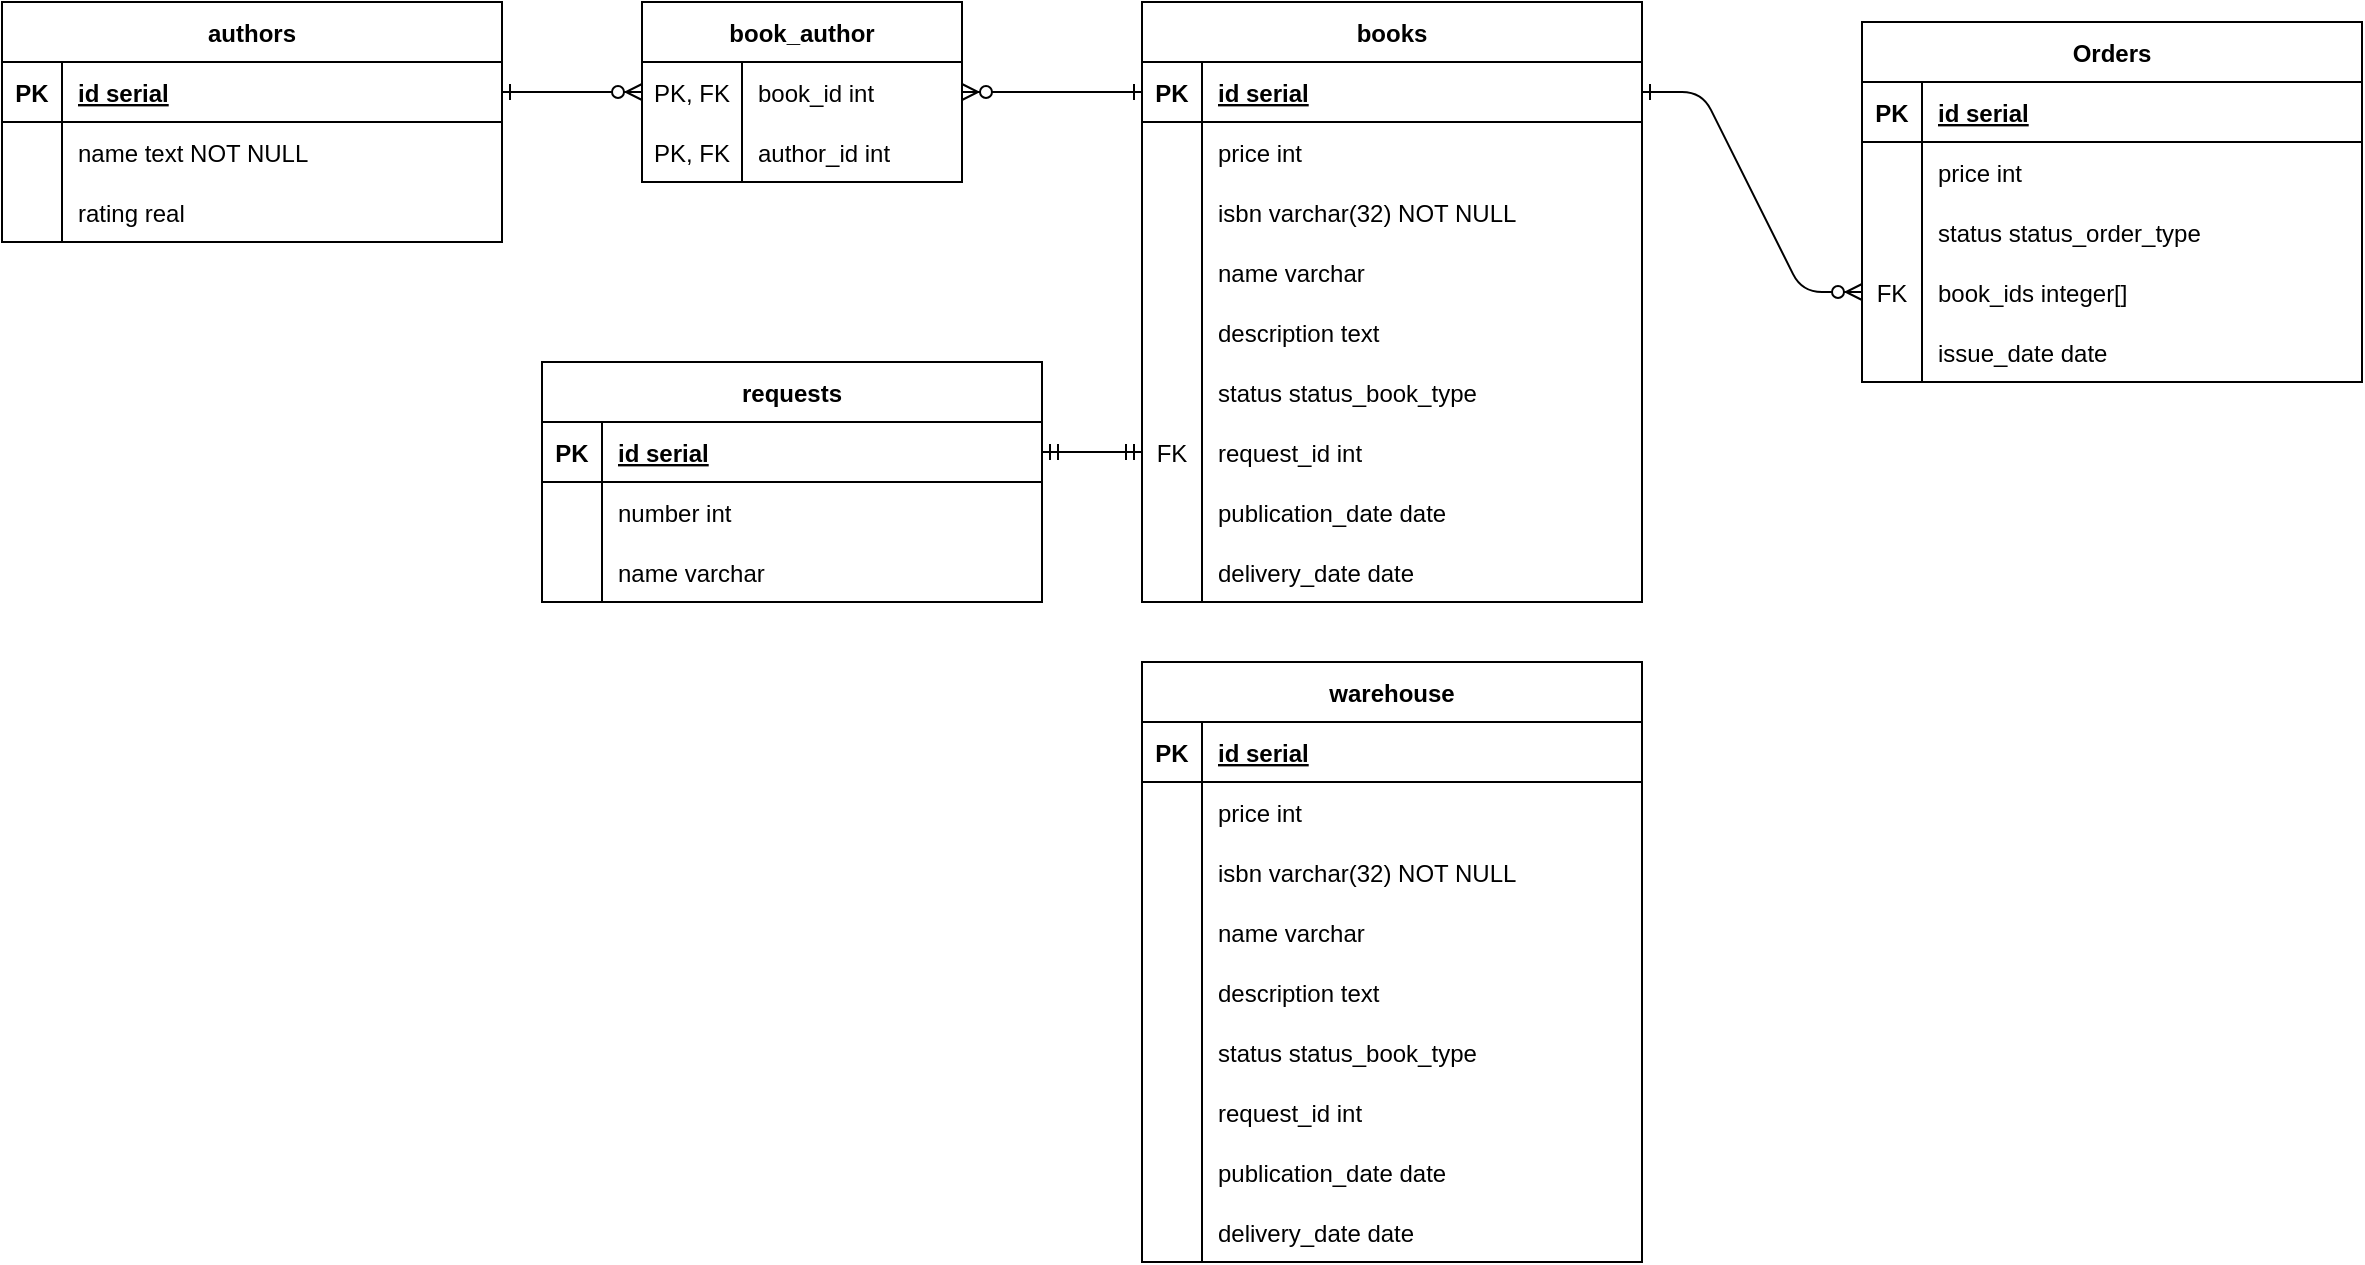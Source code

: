 <mxfile version="20.0.3" type="device"><diagram id="R2lEEEUBdFMjLlhIrx00" name="Page-1"><mxGraphModel dx="1422" dy="752" grid="1" gridSize="10" guides="1" tooltips="1" connect="1" arrows="1" fold="1" page="1" pageScale="1" pageWidth="850" pageHeight="1100" math="0" shadow="0" extFonts="Permanent Marker^https://fonts.googleapis.com/css?family=Permanent+Marker"><root><mxCell id="0"/><mxCell id="1" parent="0"/><mxCell id="C-vyLk0tnHw3VtMMgP7b-2" value="Orders" style="shape=table;startSize=30;container=1;collapsible=1;childLayout=tableLayout;fixedRows=1;rowLines=0;fontStyle=1;align=center;resizeLast=1;" parent="1" vertex="1"><mxGeometry x="940" y="20" width="250" height="180" as="geometry"/></mxCell><mxCell id="C-vyLk0tnHw3VtMMgP7b-3" value="" style="shape=partialRectangle;collapsible=0;dropTarget=0;pointerEvents=0;fillColor=none;points=[[0,0.5],[1,0.5]];portConstraint=eastwest;top=0;left=0;right=0;bottom=1;" parent="C-vyLk0tnHw3VtMMgP7b-2" vertex="1"><mxGeometry y="30" width="250" height="30" as="geometry"/></mxCell><mxCell id="C-vyLk0tnHw3VtMMgP7b-4" value="PK" style="shape=partialRectangle;overflow=hidden;connectable=0;fillColor=none;top=0;left=0;bottom=0;right=0;fontStyle=1;" parent="C-vyLk0tnHw3VtMMgP7b-3" vertex="1"><mxGeometry width="30" height="30" as="geometry"><mxRectangle width="30" height="30" as="alternateBounds"/></mxGeometry></mxCell><mxCell id="C-vyLk0tnHw3VtMMgP7b-5" value="id serial" style="shape=partialRectangle;overflow=hidden;connectable=0;fillColor=none;top=0;left=0;bottom=0;right=0;align=left;spacingLeft=6;fontStyle=5;" parent="C-vyLk0tnHw3VtMMgP7b-3" vertex="1"><mxGeometry x="30" width="220" height="30" as="geometry"><mxRectangle width="220" height="30" as="alternateBounds"/></mxGeometry></mxCell><mxCell id="C-vyLk0tnHw3VtMMgP7b-6" value="" style="shape=partialRectangle;collapsible=0;dropTarget=0;pointerEvents=0;fillColor=none;points=[[0,0.5],[1,0.5]];portConstraint=eastwest;top=0;left=0;right=0;bottom=0;" parent="C-vyLk0tnHw3VtMMgP7b-2" vertex="1"><mxGeometry y="60" width="250" height="30" as="geometry"/></mxCell><mxCell id="C-vyLk0tnHw3VtMMgP7b-7" value="" style="shape=partialRectangle;overflow=hidden;connectable=0;fillColor=none;top=0;left=0;bottom=0;right=0;" parent="C-vyLk0tnHw3VtMMgP7b-6" vertex="1"><mxGeometry width="30" height="30" as="geometry"><mxRectangle width="30" height="30" as="alternateBounds"/></mxGeometry></mxCell><mxCell id="C-vyLk0tnHw3VtMMgP7b-8" value="price int" style="shape=partialRectangle;overflow=hidden;connectable=0;fillColor=none;top=0;left=0;bottom=0;right=0;align=left;spacingLeft=6;" parent="C-vyLk0tnHw3VtMMgP7b-6" vertex="1"><mxGeometry x="30" width="220" height="30" as="geometry"><mxRectangle width="220" height="30" as="alternateBounds"/></mxGeometry></mxCell><mxCell id="C-vyLk0tnHw3VtMMgP7b-9" value="" style="shape=partialRectangle;collapsible=0;dropTarget=0;pointerEvents=0;fillColor=none;points=[[0,0.5],[1,0.5]];portConstraint=eastwest;top=0;left=0;right=0;bottom=0;" parent="C-vyLk0tnHw3VtMMgP7b-2" vertex="1"><mxGeometry y="90" width="250" height="30" as="geometry"/></mxCell><mxCell id="C-vyLk0tnHw3VtMMgP7b-10" value="" style="shape=partialRectangle;overflow=hidden;connectable=0;fillColor=none;top=0;left=0;bottom=0;right=0;" parent="C-vyLk0tnHw3VtMMgP7b-9" vertex="1"><mxGeometry width="30" height="30" as="geometry"><mxRectangle width="30" height="30" as="alternateBounds"/></mxGeometry></mxCell><mxCell id="C-vyLk0tnHw3VtMMgP7b-11" value="status status_order_type" style="shape=partialRectangle;overflow=hidden;connectable=0;fillColor=none;top=0;left=0;bottom=0;right=0;align=left;spacingLeft=6;" parent="C-vyLk0tnHw3VtMMgP7b-9" vertex="1"><mxGeometry x="30" width="220" height="30" as="geometry"><mxRectangle width="220" height="30" as="alternateBounds"/></mxGeometry></mxCell><mxCell id="lnLpBBjpdwZeT8iu1jYP-107" value="" style="shape=partialRectangle;collapsible=0;dropTarget=0;pointerEvents=0;fillColor=none;points=[[0,0.5],[1,0.5]];portConstraint=eastwest;top=0;left=0;right=0;bottom=0;" parent="C-vyLk0tnHw3VtMMgP7b-2" vertex="1"><mxGeometry y="120" width="250" height="30" as="geometry"/></mxCell><mxCell id="lnLpBBjpdwZeT8iu1jYP-108" value="FK" style="shape=partialRectangle;overflow=hidden;connectable=0;fillColor=none;top=0;left=0;bottom=0;right=0;" parent="lnLpBBjpdwZeT8iu1jYP-107" vertex="1"><mxGeometry width="30" height="30" as="geometry"><mxRectangle width="30" height="30" as="alternateBounds"/></mxGeometry></mxCell><mxCell id="lnLpBBjpdwZeT8iu1jYP-109" value="book_ids integer[]" style="shape=partialRectangle;overflow=hidden;connectable=0;fillColor=none;top=0;left=0;bottom=0;right=0;align=left;spacingLeft=6;" parent="lnLpBBjpdwZeT8iu1jYP-107" vertex="1"><mxGeometry x="30" width="220" height="30" as="geometry"><mxRectangle width="220" height="30" as="alternateBounds"/></mxGeometry></mxCell><mxCell id="lnLpBBjpdwZeT8iu1jYP-110" value="" style="shape=partialRectangle;collapsible=0;dropTarget=0;pointerEvents=0;fillColor=none;points=[[0,0.5],[1,0.5]];portConstraint=eastwest;top=0;left=0;right=0;bottom=0;" parent="C-vyLk0tnHw3VtMMgP7b-2" vertex="1"><mxGeometry y="150" width="250" height="30" as="geometry"/></mxCell><mxCell id="lnLpBBjpdwZeT8iu1jYP-111" value="" style="shape=partialRectangle;overflow=hidden;connectable=0;fillColor=none;top=0;left=0;bottom=0;right=0;" parent="lnLpBBjpdwZeT8iu1jYP-110" vertex="1"><mxGeometry width="30" height="30" as="geometry"><mxRectangle width="30" height="30" as="alternateBounds"/></mxGeometry></mxCell><mxCell id="lnLpBBjpdwZeT8iu1jYP-112" value="issue_date date" style="shape=partialRectangle;overflow=hidden;connectable=0;fillColor=none;top=0;left=0;bottom=0;right=0;align=left;spacingLeft=6;" parent="lnLpBBjpdwZeT8iu1jYP-110" vertex="1"><mxGeometry x="30" width="220" height="30" as="geometry"><mxRectangle width="220" height="30" as="alternateBounds"/></mxGeometry></mxCell><mxCell id="lnLpBBjpdwZeT8iu1jYP-1" value="authors" style="shape=table;startSize=30;container=1;collapsible=1;childLayout=tableLayout;fixedRows=1;rowLines=0;fontStyle=1;align=center;resizeLast=1;" parent="1" vertex="1"><mxGeometry x="10" y="10" width="250" height="120" as="geometry"/></mxCell><mxCell id="lnLpBBjpdwZeT8iu1jYP-2" value="" style="shape=partialRectangle;collapsible=0;dropTarget=0;pointerEvents=0;fillColor=none;points=[[0,0.5],[1,0.5]];portConstraint=eastwest;top=0;left=0;right=0;bottom=1;" parent="lnLpBBjpdwZeT8iu1jYP-1" vertex="1"><mxGeometry y="30" width="250" height="30" as="geometry"/></mxCell><mxCell id="lnLpBBjpdwZeT8iu1jYP-3" value="PK" style="shape=partialRectangle;overflow=hidden;connectable=0;fillColor=none;top=0;left=0;bottom=0;right=0;fontStyle=1;" parent="lnLpBBjpdwZeT8iu1jYP-2" vertex="1"><mxGeometry width="30" height="30" as="geometry"><mxRectangle width="30" height="30" as="alternateBounds"/></mxGeometry></mxCell><mxCell id="lnLpBBjpdwZeT8iu1jYP-4" value="id serial " style="shape=partialRectangle;overflow=hidden;connectable=0;fillColor=none;top=0;left=0;bottom=0;right=0;align=left;spacingLeft=6;fontStyle=5;" parent="lnLpBBjpdwZeT8iu1jYP-2" vertex="1"><mxGeometry x="30" width="220" height="30" as="geometry"><mxRectangle width="220" height="30" as="alternateBounds"/></mxGeometry></mxCell><mxCell id="lnLpBBjpdwZeT8iu1jYP-5" value="" style="shape=partialRectangle;collapsible=0;dropTarget=0;pointerEvents=0;fillColor=none;points=[[0,0.5],[1,0.5]];portConstraint=eastwest;top=0;left=0;right=0;bottom=0;" parent="lnLpBBjpdwZeT8iu1jYP-1" vertex="1"><mxGeometry y="60" width="250" height="30" as="geometry"/></mxCell><mxCell id="lnLpBBjpdwZeT8iu1jYP-6" value="" style="shape=partialRectangle;overflow=hidden;connectable=0;fillColor=none;top=0;left=0;bottom=0;right=0;" parent="lnLpBBjpdwZeT8iu1jYP-5" vertex="1"><mxGeometry width="30" height="30" as="geometry"><mxRectangle width="30" height="30" as="alternateBounds"/></mxGeometry></mxCell><mxCell id="lnLpBBjpdwZeT8iu1jYP-7" value="name text NOT NULL" style="shape=partialRectangle;overflow=hidden;connectable=0;fillColor=none;top=0;left=0;bottom=0;right=0;align=left;spacingLeft=6;" parent="lnLpBBjpdwZeT8iu1jYP-5" vertex="1"><mxGeometry x="30" width="220" height="30" as="geometry"><mxRectangle width="220" height="30" as="alternateBounds"/></mxGeometry></mxCell><mxCell id="lnLpBBjpdwZeT8iu1jYP-8" value="" style="shape=partialRectangle;collapsible=0;dropTarget=0;pointerEvents=0;fillColor=none;points=[[0,0.5],[1,0.5]];portConstraint=eastwest;top=0;left=0;right=0;bottom=0;" parent="lnLpBBjpdwZeT8iu1jYP-1" vertex="1"><mxGeometry y="90" width="250" height="30" as="geometry"/></mxCell><mxCell id="lnLpBBjpdwZeT8iu1jYP-9" value="" style="shape=partialRectangle;overflow=hidden;connectable=0;fillColor=none;top=0;left=0;bottom=0;right=0;" parent="lnLpBBjpdwZeT8iu1jYP-8" vertex="1"><mxGeometry width="30" height="30" as="geometry"><mxRectangle width="30" height="30" as="alternateBounds"/></mxGeometry></mxCell><mxCell id="lnLpBBjpdwZeT8iu1jYP-10" value="rating real" style="shape=partialRectangle;overflow=hidden;connectable=0;fillColor=none;top=0;left=0;bottom=0;right=0;align=left;spacingLeft=6;" parent="lnLpBBjpdwZeT8iu1jYP-8" vertex="1"><mxGeometry x="30" width="220" height="30" as="geometry"><mxRectangle width="220" height="30" as="alternateBounds"/></mxGeometry></mxCell><mxCell id="lnLpBBjpdwZeT8iu1jYP-11" value="book_author" style="shape=table;startSize=30;container=1;collapsible=1;childLayout=tableLayout;fixedRows=1;rowLines=0;fontStyle=1;align=center;resizeLast=1;" parent="1" vertex="1"><mxGeometry x="330" y="10" width="160" height="90" as="geometry"/></mxCell><mxCell id="lnLpBBjpdwZeT8iu1jYP-15" value="" style="shape=partialRectangle;collapsible=0;dropTarget=0;pointerEvents=0;fillColor=none;points=[[0,0.5],[1,0.5]];portConstraint=eastwest;top=0;left=0;right=0;bottom=0;" parent="lnLpBBjpdwZeT8iu1jYP-11" vertex="1"><mxGeometry y="30" width="160" height="30" as="geometry"/></mxCell><mxCell id="lnLpBBjpdwZeT8iu1jYP-16" value="PK, FK" style="shape=partialRectangle;overflow=hidden;connectable=0;fillColor=none;top=0;left=0;bottom=0;right=0;" parent="lnLpBBjpdwZeT8iu1jYP-15" vertex="1"><mxGeometry width="50" height="30" as="geometry"><mxRectangle width="50" height="30" as="alternateBounds"/></mxGeometry></mxCell><mxCell id="lnLpBBjpdwZeT8iu1jYP-17" value="book_id int" style="shape=partialRectangle;overflow=hidden;connectable=0;fillColor=none;top=0;left=0;bottom=0;right=0;align=left;spacingLeft=6;" parent="lnLpBBjpdwZeT8iu1jYP-15" vertex="1"><mxGeometry x="50" width="110" height="30" as="geometry"><mxRectangle width="110" height="30" as="alternateBounds"/></mxGeometry></mxCell><mxCell id="lnLpBBjpdwZeT8iu1jYP-30" value="" style="shape=partialRectangle;collapsible=0;dropTarget=0;pointerEvents=0;fillColor=none;points=[[0,0.5],[1,0.5]];portConstraint=eastwest;top=0;left=0;right=0;bottom=0;" parent="lnLpBBjpdwZeT8iu1jYP-11" vertex="1"><mxGeometry y="60" width="160" height="30" as="geometry"/></mxCell><mxCell id="lnLpBBjpdwZeT8iu1jYP-31" value="PK, FK" style="shape=partialRectangle;overflow=hidden;connectable=0;fillColor=none;top=0;left=0;bottom=0;right=0;" parent="lnLpBBjpdwZeT8iu1jYP-30" vertex="1"><mxGeometry width="50" height="30" as="geometry"><mxRectangle width="50" height="30" as="alternateBounds"/></mxGeometry></mxCell><mxCell id="lnLpBBjpdwZeT8iu1jYP-32" value="author_id int" style="shape=partialRectangle;overflow=hidden;connectable=0;fillColor=none;top=0;left=0;bottom=0;right=0;align=left;spacingLeft=6;" parent="lnLpBBjpdwZeT8iu1jYP-30" vertex="1"><mxGeometry x="50" width="110" height="30" as="geometry"><mxRectangle width="110" height="30" as="alternateBounds"/></mxGeometry></mxCell><mxCell id="lnLpBBjpdwZeT8iu1jYP-34" value="books" style="shape=table;startSize=30;container=1;collapsible=1;childLayout=tableLayout;fixedRows=1;rowLines=0;fontStyle=1;align=center;resizeLast=1;" parent="1" vertex="1"><mxGeometry x="580" y="10" width="250" height="300" as="geometry"/></mxCell><mxCell id="lnLpBBjpdwZeT8iu1jYP-35" value="" style="shape=partialRectangle;collapsible=0;dropTarget=0;pointerEvents=0;fillColor=none;points=[[0,0.5],[1,0.5]];portConstraint=eastwest;top=0;left=0;right=0;bottom=1;" parent="lnLpBBjpdwZeT8iu1jYP-34" vertex="1"><mxGeometry y="30" width="250" height="30" as="geometry"/></mxCell><mxCell id="lnLpBBjpdwZeT8iu1jYP-36" value="PK" style="shape=partialRectangle;overflow=hidden;connectable=0;fillColor=none;top=0;left=0;bottom=0;right=0;fontStyle=1;" parent="lnLpBBjpdwZeT8iu1jYP-35" vertex="1"><mxGeometry width="30" height="30" as="geometry"><mxRectangle width="30" height="30" as="alternateBounds"/></mxGeometry></mxCell><mxCell id="lnLpBBjpdwZeT8iu1jYP-37" value="id serial" style="shape=partialRectangle;overflow=hidden;connectable=0;fillColor=none;top=0;left=0;bottom=0;right=0;align=left;spacingLeft=6;fontStyle=5;" parent="lnLpBBjpdwZeT8iu1jYP-35" vertex="1"><mxGeometry x="30" width="220" height="30" as="geometry"><mxRectangle width="220" height="30" as="alternateBounds"/></mxGeometry></mxCell><mxCell id="lnLpBBjpdwZeT8iu1jYP-38" value="" style="shape=partialRectangle;collapsible=0;dropTarget=0;pointerEvents=0;fillColor=none;points=[[0,0.5],[1,0.5]];portConstraint=eastwest;top=0;left=0;right=0;bottom=0;" parent="lnLpBBjpdwZeT8iu1jYP-34" vertex="1"><mxGeometry y="60" width="250" height="30" as="geometry"/></mxCell><mxCell id="lnLpBBjpdwZeT8iu1jYP-39" value="" style="shape=partialRectangle;overflow=hidden;connectable=0;fillColor=none;top=0;left=0;bottom=0;right=0;" parent="lnLpBBjpdwZeT8iu1jYP-38" vertex="1"><mxGeometry width="30" height="30" as="geometry"><mxRectangle width="30" height="30" as="alternateBounds"/></mxGeometry></mxCell><mxCell id="lnLpBBjpdwZeT8iu1jYP-40" value="price int" style="shape=partialRectangle;overflow=hidden;connectable=0;fillColor=none;top=0;left=0;bottom=0;right=0;align=left;spacingLeft=6;" parent="lnLpBBjpdwZeT8iu1jYP-38" vertex="1"><mxGeometry x="30" width="220" height="30" as="geometry"><mxRectangle width="220" height="30" as="alternateBounds"/></mxGeometry></mxCell><mxCell id="srTjSn3602pjtGP1d5HJ-4" value="" style="shape=partialRectangle;collapsible=0;dropTarget=0;pointerEvents=0;fillColor=none;points=[[0,0.5],[1,0.5]];portConstraint=eastwest;top=0;left=0;right=0;bottom=0;" vertex="1" parent="lnLpBBjpdwZeT8iu1jYP-34"><mxGeometry y="90" width="250" height="30" as="geometry"/></mxCell><mxCell id="srTjSn3602pjtGP1d5HJ-5" value="" style="shape=partialRectangle;overflow=hidden;connectable=0;fillColor=none;top=0;left=0;bottom=0;right=0;" vertex="1" parent="srTjSn3602pjtGP1d5HJ-4"><mxGeometry width="30" height="30" as="geometry"><mxRectangle width="30" height="30" as="alternateBounds"/></mxGeometry></mxCell><mxCell id="srTjSn3602pjtGP1d5HJ-6" value="isbn varchar(32) NOT NULL" style="shape=partialRectangle;overflow=hidden;connectable=0;fillColor=none;top=0;left=0;bottom=0;right=0;align=left;spacingLeft=6;" vertex="1" parent="srTjSn3602pjtGP1d5HJ-4"><mxGeometry x="30" width="220" height="30" as="geometry"><mxRectangle width="220" height="30" as="alternateBounds"/></mxGeometry></mxCell><mxCell id="lnLpBBjpdwZeT8iu1jYP-41" value="" style="shape=partialRectangle;collapsible=0;dropTarget=0;pointerEvents=0;fillColor=none;points=[[0,0.5],[1,0.5]];portConstraint=eastwest;top=0;left=0;right=0;bottom=0;" parent="lnLpBBjpdwZeT8iu1jYP-34" vertex="1"><mxGeometry y="120" width="250" height="30" as="geometry"/></mxCell><mxCell id="lnLpBBjpdwZeT8iu1jYP-42" value="" style="shape=partialRectangle;overflow=hidden;connectable=0;fillColor=none;top=0;left=0;bottom=0;right=0;" parent="lnLpBBjpdwZeT8iu1jYP-41" vertex="1"><mxGeometry width="30" height="30" as="geometry"><mxRectangle width="30" height="30" as="alternateBounds"/></mxGeometry></mxCell><mxCell id="lnLpBBjpdwZeT8iu1jYP-43" value="name varchar" style="shape=partialRectangle;overflow=hidden;connectable=0;fillColor=none;top=0;left=0;bottom=0;right=0;align=left;spacingLeft=6;" parent="lnLpBBjpdwZeT8iu1jYP-41" vertex="1"><mxGeometry x="30" width="220" height="30" as="geometry"><mxRectangle width="220" height="30" as="alternateBounds"/></mxGeometry></mxCell><mxCell id="lnLpBBjpdwZeT8iu1jYP-44" value="" style="shape=partialRectangle;collapsible=0;dropTarget=0;pointerEvents=0;fillColor=none;points=[[0,0.5],[1,0.5]];portConstraint=eastwest;top=0;left=0;right=0;bottom=0;" parent="lnLpBBjpdwZeT8iu1jYP-34" vertex="1"><mxGeometry y="150" width="250" height="30" as="geometry"/></mxCell><mxCell id="lnLpBBjpdwZeT8iu1jYP-45" value="" style="shape=partialRectangle;overflow=hidden;connectable=0;fillColor=none;top=0;left=0;bottom=0;right=0;" parent="lnLpBBjpdwZeT8iu1jYP-44" vertex="1"><mxGeometry width="30" height="30" as="geometry"><mxRectangle width="30" height="30" as="alternateBounds"/></mxGeometry></mxCell><mxCell id="lnLpBBjpdwZeT8iu1jYP-46" value="description text" style="shape=partialRectangle;overflow=hidden;connectable=0;fillColor=none;top=0;left=0;bottom=0;right=0;align=left;spacingLeft=6;" parent="lnLpBBjpdwZeT8iu1jYP-44" vertex="1"><mxGeometry x="30" width="220" height="30" as="geometry"><mxRectangle width="220" height="30" as="alternateBounds"/></mxGeometry></mxCell><mxCell id="lnLpBBjpdwZeT8iu1jYP-47" value="" style="shape=partialRectangle;collapsible=0;dropTarget=0;pointerEvents=0;fillColor=none;points=[[0,0.5],[1,0.5]];portConstraint=eastwest;top=0;left=0;right=0;bottom=0;" parent="lnLpBBjpdwZeT8iu1jYP-34" vertex="1"><mxGeometry y="180" width="250" height="30" as="geometry"/></mxCell><mxCell id="lnLpBBjpdwZeT8iu1jYP-48" value="" style="shape=partialRectangle;overflow=hidden;connectable=0;fillColor=none;top=0;left=0;bottom=0;right=0;" parent="lnLpBBjpdwZeT8iu1jYP-47" vertex="1"><mxGeometry width="30" height="30" as="geometry"><mxRectangle width="30" height="30" as="alternateBounds"/></mxGeometry></mxCell><mxCell id="lnLpBBjpdwZeT8iu1jYP-49" value="status status_book_type" style="shape=partialRectangle;overflow=hidden;connectable=0;fillColor=none;top=0;left=0;bottom=0;right=0;align=left;spacingLeft=6;" parent="lnLpBBjpdwZeT8iu1jYP-47" vertex="1"><mxGeometry x="30" width="220" height="30" as="geometry"><mxRectangle width="220" height="30" as="alternateBounds"/></mxGeometry></mxCell><mxCell id="lnLpBBjpdwZeT8iu1jYP-102" value="" style="shape=partialRectangle;collapsible=0;dropTarget=0;pointerEvents=0;fillColor=none;points=[[0,0.5],[1,0.5]];portConstraint=eastwest;top=0;left=0;right=0;bottom=0;" parent="lnLpBBjpdwZeT8iu1jYP-34" vertex="1"><mxGeometry y="210" width="250" height="30" as="geometry"/></mxCell><mxCell id="lnLpBBjpdwZeT8iu1jYP-103" value="FK" style="shape=partialRectangle;overflow=hidden;connectable=0;fillColor=none;top=0;left=0;bottom=0;right=0;" parent="lnLpBBjpdwZeT8iu1jYP-102" vertex="1"><mxGeometry width="30" height="30" as="geometry"><mxRectangle width="30" height="30" as="alternateBounds"/></mxGeometry></mxCell><mxCell id="lnLpBBjpdwZeT8iu1jYP-104" value="request_id int" style="shape=partialRectangle;overflow=hidden;connectable=0;fillColor=none;top=0;left=0;bottom=0;right=0;align=left;spacingLeft=6;" parent="lnLpBBjpdwZeT8iu1jYP-102" vertex="1"><mxGeometry x="30" width="220" height="30" as="geometry"><mxRectangle width="220" height="30" as="alternateBounds"/></mxGeometry></mxCell><mxCell id="lnLpBBjpdwZeT8iu1jYP-50" value="" style="shape=partialRectangle;collapsible=0;dropTarget=0;pointerEvents=0;fillColor=none;points=[[0,0.5],[1,0.5]];portConstraint=eastwest;top=0;left=0;right=0;bottom=0;" parent="lnLpBBjpdwZeT8iu1jYP-34" vertex="1"><mxGeometry y="240" width="250" height="30" as="geometry"/></mxCell><mxCell id="lnLpBBjpdwZeT8iu1jYP-51" value="" style="shape=partialRectangle;overflow=hidden;connectable=0;fillColor=none;top=0;left=0;bottom=0;right=0;" parent="lnLpBBjpdwZeT8iu1jYP-50" vertex="1"><mxGeometry width="30" height="30" as="geometry"><mxRectangle width="30" height="30" as="alternateBounds"/></mxGeometry></mxCell><mxCell id="lnLpBBjpdwZeT8iu1jYP-52" value="publication_date date" style="shape=partialRectangle;overflow=hidden;connectable=0;fillColor=none;top=0;left=0;bottom=0;right=0;align=left;spacingLeft=6;" parent="lnLpBBjpdwZeT8iu1jYP-50" vertex="1"><mxGeometry x="30" width="220" height="30" as="geometry"><mxRectangle width="220" height="30" as="alternateBounds"/></mxGeometry></mxCell><mxCell id="lnLpBBjpdwZeT8iu1jYP-53" value="" style="shape=partialRectangle;collapsible=0;dropTarget=0;pointerEvents=0;fillColor=none;points=[[0,0.5],[1,0.5]];portConstraint=eastwest;top=0;left=0;right=0;bottom=0;" parent="lnLpBBjpdwZeT8iu1jYP-34" vertex="1"><mxGeometry y="270" width="250" height="30" as="geometry"/></mxCell><mxCell id="lnLpBBjpdwZeT8iu1jYP-54" value="" style="shape=partialRectangle;overflow=hidden;connectable=0;fillColor=none;top=0;left=0;bottom=0;right=0;" parent="lnLpBBjpdwZeT8iu1jYP-53" vertex="1"><mxGeometry width="30" height="30" as="geometry"><mxRectangle width="30" height="30" as="alternateBounds"/></mxGeometry></mxCell><mxCell id="lnLpBBjpdwZeT8iu1jYP-55" value="delivery_date date" style="shape=partialRectangle;overflow=hidden;connectable=0;fillColor=none;top=0;left=0;bottom=0;right=0;align=left;spacingLeft=6;" parent="lnLpBBjpdwZeT8iu1jYP-53" vertex="1"><mxGeometry x="30" width="220" height="30" as="geometry"><mxRectangle width="220" height="30" as="alternateBounds"/></mxGeometry></mxCell><mxCell id="lnLpBBjpdwZeT8iu1jYP-56" value="" style="edgeStyle=entityRelationEdgeStyle;endArrow=ERzeroToMany;startArrow=ERone;endFill=1;startFill=0;exitX=0;exitY=0.5;exitDx=0;exitDy=0;entryX=1;entryY=0.5;entryDx=0;entryDy=0;" parent="1" source="lnLpBBjpdwZeT8iu1jYP-35" target="lnLpBBjpdwZeT8iu1jYP-11" edge="1"><mxGeometry width="100" height="100" relative="1" as="geometry"><mxPoint x="450" y="720" as="sourcePoint"/><mxPoint x="505" y="735" as="targetPoint"/></mxGeometry></mxCell><mxCell id="lnLpBBjpdwZeT8iu1jYP-59" value="" style="edgeStyle=entityRelationEdgeStyle;endArrow=ERzeroToMany;startArrow=ERone;endFill=1;startFill=0;entryX=0;entryY=0.5;entryDx=0;entryDy=0;exitX=1;exitY=0.5;exitDx=0;exitDy=0;" parent="1" source="lnLpBBjpdwZeT8iu1jYP-2" target="lnLpBBjpdwZeT8iu1jYP-11" edge="1"><mxGeometry width="100" height="100" relative="1" as="geometry"><mxPoint x="290" y="120" as="sourcePoint"/><mxPoint x="350" y="140" as="targetPoint"/></mxGeometry></mxCell><mxCell id="lnLpBBjpdwZeT8iu1jYP-92" value="requests" style="shape=table;startSize=30;container=1;collapsible=1;childLayout=tableLayout;fixedRows=1;rowLines=0;fontStyle=1;align=center;resizeLast=1;" parent="1" vertex="1"><mxGeometry x="280" y="190" width="250" height="120" as="geometry"/></mxCell><mxCell id="lnLpBBjpdwZeT8iu1jYP-93" value="" style="shape=partialRectangle;collapsible=0;dropTarget=0;pointerEvents=0;fillColor=none;points=[[0,0.5],[1,0.5]];portConstraint=eastwest;top=0;left=0;right=0;bottom=1;" parent="lnLpBBjpdwZeT8iu1jYP-92" vertex="1"><mxGeometry y="30" width="250" height="30" as="geometry"/></mxCell><mxCell id="lnLpBBjpdwZeT8iu1jYP-94" value="PK" style="shape=partialRectangle;overflow=hidden;connectable=0;fillColor=none;top=0;left=0;bottom=0;right=0;fontStyle=1;" parent="lnLpBBjpdwZeT8iu1jYP-93" vertex="1"><mxGeometry width="30" height="30" as="geometry"><mxRectangle width="30" height="30" as="alternateBounds"/></mxGeometry></mxCell><mxCell id="lnLpBBjpdwZeT8iu1jYP-95" value="id serial " style="shape=partialRectangle;overflow=hidden;connectable=0;fillColor=none;top=0;left=0;bottom=0;right=0;align=left;spacingLeft=6;fontStyle=5;" parent="lnLpBBjpdwZeT8iu1jYP-93" vertex="1"><mxGeometry x="30" width="220" height="30" as="geometry"><mxRectangle width="220" height="30" as="alternateBounds"/></mxGeometry></mxCell><mxCell id="lnLpBBjpdwZeT8iu1jYP-99" value="" style="shape=partialRectangle;collapsible=0;dropTarget=0;pointerEvents=0;fillColor=none;points=[[0,0.5],[1,0.5]];portConstraint=eastwest;top=0;left=0;right=0;bottom=0;" parent="lnLpBBjpdwZeT8iu1jYP-92" vertex="1"><mxGeometry y="60" width="250" height="30" as="geometry"/></mxCell><mxCell id="lnLpBBjpdwZeT8iu1jYP-100" value="" style="shape=partialRectangle;overflow=hidden;connectable=0;fillColor=none;top=0;left=0;bottom=0;right=0;" parent="lnLpBBjpdwZeT8iu1jYP-99" vertex="1"><mxGeometry width="30" height="30" as="geometry"><mxRectangle width="30" height="30" as="alternateBounds"/></mxGeometry></mxCell><mxCell id="lnLpBBjpdwZeT8iu1jYP-101" value="number int" style="shape=partialRectangle;overflow=hidden;connectable=0;fillColor=none;top=0;left=0;bottom=0;right=0;align=left;spacingLeft=6;" parent="lnLpBBjpdwZeT8iu1jYP-99" vertex="1"><mxGeometry x="30" width="220" height="30" as="geometry"><mxRectangle width="220" height="30" as="alternateBounds"/></mxGeometry></mxCell><mxCell id="lnLpBBjpdwZeT8iu1jYP-96" value="" style="shape=partialRectangle;collapsible=0;dropTarget=0;pointerEvents=0;fillColor=none;points=[[0,0.5],[1,0.5]];portConstraint=eastwest;top=0;left=0;right=0;bottom=0;" parent="lnLpBBjpdwZeT8iu1jYP-92" vertex="1"><mxGeometry y="90" width="250" height="30" as="geometry"/></mxCell><mxCell id="lnLpBBjpdwZeT8iu1jYP-97" value="" style="shape=partialRectangle;overflow=hidden;connectable=0;fillColor=none;top=0;left=0;bottom=0;right=0;" parent="lnLpBBjpdwZeT8iu1jYP-96" vertex="1"><mxGeometry width="30" height="30" as="geometry"><mxRectangle width="30" height="30" as="alternateBounds"/></mxGeometry></mxCell><mxCell id="lnLpBBjpdwZeT8iu1jYP-98" value="name varchar" style="shape=partialRectangle;overflow=hidden;connectable=0;fillColor=none;top=0;left=0;bottom=0;right=0;align=left;spacingLeft=6;" parent="lnLpBBjpdwZeT8iu1jYP-96" vertex="1"><mxGeometry x="30" width="220" height="30" as="geometry"><mxRectangle width="220" height="30" as="alternateBounds"/></mxGeometry></mxCell><mxCell id="lnLpBBjpdwZeT8iu1jYP-105" value="" style="edgeStyle=entityRelationEdgeStyle;endArrow=ERmandOne;startArrow=ERmandOne;endFill=0;startFill=0;exitX=0;exitY=0.5;exitDx=0;exitDy=0;entryX=1;entryY=0.5;entryDx=0;entryDy=0;" parent="1" source="lnLpBBjpdwZeT8iu1jYP-102" target="lnLpBBjpdwZeT8iu1jYP-93" edge="1"><mxGeometry width="100" height="100" relative="1" as="geometry"><mxPoint x="545" y="270" as="sourcePoint"/><mxPoint x="510" y="270" as="targetPoint"/></mxGeometry></mxCell><mxCell id="lnLpBBjpdwZeT8iu1jYP-113" value="" style="edgeStyle=entityRelationEdgeStyle;endArrow=ERzeroToMany;startArrow=ERone;endFill=1;startFill=0;exitX=1;exitY=0.5;exitDx=0;exitDy=0;entryX=0;entryY=0.5;entryDx=0;entryDy=0;" parent="1" source="lnLpBBjpdwZeT8iu1jYP-35" target="lnLpBBjpdwZeT8iu1jYP-107" edge="1"><mxGeometry width="100" height="100" relative="1" as="geometry"><mxPoint x="590" y="65" as="sourcePoint"/><mxPoint x="500" y="65" as="targetPoint"/></mxGeometry></mxCell><mxCell id="srTjSn3602pjtGP1d5HJ-7" value="warehouse" style="shape=table;startSize=30;container=1;collapsible=1;childLayout=tableLayout;fixedRows=1;rowLines=0;fontStyle=1;align=center;resizeLast=1;" vertex="1" parent="1"><mxGeometry x="580" y="340" width="250" height="300" as="geometry"/></mxCell><mxCell id="srTjSn3602pjtGP1d5HJ-8" value="" style="shape=partialRectangle;collapsible=0;dropTarget=0;pointerEvents=0;fillColor=none;points=[[0,0.5],[1,0.5]];portConstraint=eastwest;top=0;left=0;right=0;bottom=1;" vertex="1" parent="srTjSn3602pjtGP1d5HJ-7"><mxGeometry y="30" width="250" height="30" as="geometry"/></mxCell><mxCell id="srTjSn3602pjtGP1d5HJ-9" value="PK" style="shape=partialRectangle;overflow=hidden;connectable=0;fillColor=none;top=0;left=0;bottom=0;right=0;fontStyle=1;" vertex="1" parent="srTjSn3602pjtGP1d5HJ-8"><mxGeometry width="30" height="30" as="geometry"><mxRectangle width="30" height="30" as="alternateBounds"/></mxGeometry></mxCell><mxCell id="srTjSn3602pjtGP1d5HJ-10" value="id serial" style="shape=partialRectangle;overflow=hidden;connectable=0;fillColor=none;top=0;left=0;bottom=0;right=0;align=left;spacingLeft=6;fontStyle=5;" vertex="1" parent="srTjSn3602pjtGP1d5HJ-8"><mxGeometry x="30" width="220" height="30" as="geometry"><mxRectangle width="220" height="30" as="alternateBounds"/></mxGeometry></mxCell><mxCell id="srTjSn3602pjtGP1d5HJ-11" value="" style="shape=partialRectangle;collapsible=0;dropTarget=0;pointerEvents=0;fillColor=none;points=[[0,0.5],[1,0.5]];portConstraint=eastwest;top=0;left=0;right=0;bottom=0;" vertex="1" parent="srTjSn3602pjtGP1d5HJ-7"><mxGeometry y="60" width="250" height="30" as="geometry"/></mxCell><mxCell id="srTjSn3602pjtGP1d5HJ-12" value="" style="shape=partialRectangle;overflow=hidden;connectable=0;fillColor=none;top=0;left=0;bottom=0;right=0;" vertex="1" parent="srTjSn3602pjtGP1d5HJ-11"><mxGeometry width="30" height="30" as="geometry"><mxRectangle width="30" height="30" as="alternateBounds"/></mxGeometry></mxCell><mxCell id="srTjSn3602pjtGP1d5HJ-13" value="price int" style="shape=partialRectangle;overflow=hidden;connectable=0;fillColor=none;top=0;left=0;bottom=0;right=0;align=left;spacingLeft=6;" vertex="1" parent="srTjSn3602pjtGP1d5HJ-11"><mxGeometry x="30" width="220" height="30" as="geometry"><mxRectangle width="220" height="30" as="alternateBounds"/></mxGeometry></mxCell><mxCell id="srTjSn3602pjtGP1d5HJ-14" value="" style="shape=partialRectangle;collapsible=0;dropTarget=0;pointerEvents=0;fillColor=none;points=[[0,0.5],[1,0.5]];portConstraint=eastwest;top=0;left=0;right=0;bottom=0;" vertex="1" parent="srTjSn3602pjtGP1d5HJ-7"><mxGeometry y="90" width="250" height="30" as="geometry"/></mxCell><mxCell id="srTjSn3602pjtGP1d5HJ-15" value="" style="shape=partialRectangle;overflow=hidden;connectable=0;fillColor=none;top=0;left=0;bottom=0;right=0;" vertex="1" parent="srTjSn3602pjtGP1d5HJ-14"><mxGeometry width="30" height="30" as="geometry"><mxRectangle width="30" height="30" as="alternateBounds"/></mxGeometry></mxCell><mxCell id="srTjSn3602pjtGP1d5HJ-16" value="isbn varchar(32) NOT NULL" style="shape=partialRectangle;overflow=hidden;connectable=0;fillColor=none;top=0;left=0;bottom=0;right=0;align=left;spacingLeft=6;" vertex="1" parent="srTjSn3602pjtGP1d5HJ-14"><mxGeometry x="30" width="220" height="30" as="geometry"><mxRectangle width="220" height="30" as="alternateBounds"/></mxGeometry></mxCell><mxCell id="srTjSn3602pjtGP1d5HJ-17" value="" style="shape=partialRectangle;collapsible=0;dropTarget=0;pointerEvents=0;fillColor=none;points=[[0,0.5],[1,0.5]];portConstraint=eastwest;top=0;left=0;right=0;bottom=0;" vertex="1" parent="srTjSn3602pjtGP1d5HJ-7"><mxGeometry y="120" width="250" height="30" as="geometry"/></mxCell><mxCell id="srTjSn3602pjtGP1d5HJ-18" value="" style="shape=partialRectangle;overflow=hidden;connectable=0;fillColor=none;top=0;left=0;bottom=0;right=0;" vertex="1" parent="srTjSn3602pjtGP1d5HJ-17"><mxGeometry width="30" height="30" as="geometry"><mxRectangle width="30" height="30" as="alternateBounds"/></mxGeometry></mxCell><mxCell id="srTjSn3602pjtGP1d5HJ-19" value="name varchar" style="shape=partialRectangle;overflow=hidden;connectable=0;fillColor=none;top=0;left=0;bottom=0;right=0;align=left;spacingLeft=6;" vertex="1" parent="srTjSn3602pjtGP1d5HJ-17"><mxGeometry x="30" width="220" height="30" as="geometry"><mxRectangle width="220" height="30" as="alternateBounds"/></mxGeometry></mxCell><mxCell id="srTjSn3602pjtGP1d5HJ-20" value="" style="shape=partialRectangle;collapsible=0;dropTarget=0;pointerEvents=0;fillColor=none;points=[[0,0.5],[1,0.5]];portConstraint=eastwest;top=0;left=0;right=0;bottom=0;" vertex="1" parent="srTjSn3602pjtGP1d5HJ-7"><mxGeometry y="150" width="250" height="30" as="geometry"/></mxCell><mxCell id="srTjSn3602pjtGP1d5HJ-21" value="" style="shape=partialRectangle;overflow=hidden;connectable=0;fillColor=none;top=0;left=0;bottom=0;right=0;" vertex="1" parent="srTjSn3602pjtGP1d5HJ-20"><mxGeometry width="30" height="30" as="geometry"><mxRectangle width="30" height="30" as="alternateBounds"/></mxGeometry></mxCell><mxCell id="srTjSn3602pjtGP1d5HJ-22" value="description text" style="shape=partialRectangle;overflow=hidden;connectable=0;fillColor=none;top=0;left=0;bottom=0;right=0;align=left;spacingLeft=6;" vertex="1" parent="srTjSn3602pjtGP1d5HJ-20"><mxGeometry x="30" width="220" height="30" as="geometry"><mxRectangle width="220" height="30" as="alternateBounds"/></mxGeometry></mxCell><mxCell id="srTjSn3602pjtGP1d5HJ-23" value="" style="shape=partialRectangle;collapsible=0;dropTarget=0;pointerEvents=0;fillColor=none;points=[[0,0.5],[1,0.5]];portConstraint=eastwest;top=0;left=0;right=0;bottom=0;" vertex="1" parent="srTjSn3602pjtGP1d5HJ-7"><mxGeometry y="180" width="250" height="30" as="geometry"/></mxCell><mxCell id="srTjSn3602pjtGP1d5HJ-24" value="" style="shape=partialRectangle;overflow=hidden;connectable=0;fillColor=none;top=0;left=0;bottom=0;right=0;" vertex="1" parent="srTjSn3602pjtGP1d5HJ-23"><mxGeometry width="30" height="30" as="geometry"><mxRectangle width="30" height="30" as="alternateBounds"/></mxGeometry></mxCell><mxCell id="srTjSn3602pjtGP1d5HJ-25" value="status status_book_type" style="shape=partialRectangle;overflow=hidden;connectable=0;fillColor=none;top=0;left=0;bottom=0;right=0;align=left;spacingLeft=6;" vertex="1" parent="srTjSn3602pjtGP1d5HJ-23"><mxGeometry x="30" width="220" height="30" as="geometry"><mxRectangle width="220" height="30" as="alternateBounds"/></mxGeometry></mxCell><mxCell id="srTjSn3602pjtGP1d5HJ-26" value="" style="shape=partialRectangle;collapsible=0;dropTarget=0;pointerEvents=0;fillColor=none;points=[[0,0.5],[1,0.5]];portConstraint=eastwest;top=0;left=0;right=0;bottom=0;" vertex="1" parent="srTjSn3602pjtGP1d5HJ-7"><mxGeometry y="210" width="250" height="30" as="geometry"/></mxCell><mxCell id="srTjSn3602pjtGP1d5HJ-27" value="" style="shape=partialRectangle;overflow=hidden;connectable=0;fillColor=none;top=0;left=0;bottom=0;right=0;" vertex="1" parent="srTjSn3602pjtGP1d5HJ-26"><mxGeometry width="30" height="30" as="geometry"><mxRectangle width="30" height="30" as="alternateBounds"/></mxGeometry></mxCell><mxCell id="srTjSn3602pjtGP1d5HJ-28" value="request_id int" style="shape=partialRectangle;overflow=hidden;connectable=0;fillColor=none;top=0;left=0;bottom=0;right=0;align=left;spacingLeft=6;" vertex="1" parent="srTjSn3602pjtGP1d5HJ-26"><mxGeometry x="30" width="220" height="30" as="geometry"><mxRectangle width="220" height="30" as="alternateBounds"/></mxGeometry></mxCell><mxCell id="srTjSn3602pjtGP1d5HJ-29" value="" style="shape=partialRectangle;collapsible=0;dropTarget=0;pointerEvents=0;fillColor=none;points=[[0,0.5],[1,0.5]];portConstraint=eastwest;top=0;left=0;right=0;bottom=0;" vertex="1" parent="srTjSn3602pjtGP1d5HJ-7"><mxGeometry y="240" width="250" height="30" as="geometry"/></mxCell><mxCell id="srTjSn3602pjtGP1d5HJ-30" value="" style="shape=partialRectangle;overflow=hidden;connectable=0;fillColor=none;top=0;left=0;bottom=0;right=0;" vertex="1" parent="srTjSn3602pjtGP1d5HJ-29"><mxGeometry width="30" height="30" as="geometry"><mxRectangle width="30" height="30" as="alternateBounds"/></mxGeometry></mxCell><mxCell id="srTjSn3602pjtGP1d5HJ-31" value="publication_date date" style="shape=partialRectangle;overflow=hidden;connectable=0;fillColor=none;top=0;left=0;bottom=0;right=0;align=left;spacingLeft=6;" vertex="1" parent="srTjSn3602pjtGP1d5HJ-29"><mxGeometry x="30" width="220" height="30" as="geometry"><mxRectangle width="220" height="30" as="alternateBounds"/></mxGeometry></mxCell><mxCell id="srTjSn3602pjtGP1d5HJ-32" value="" style="shape=partialRectangle;collapsible=0;dropTarget=0;pointerEvents=0;fillColor=none;points=[[0,0.5],[1,0.5]];portConstraint=eastwest;top=0;left=0;right=0;bottom=0;" vertex="1" parent="srTjSn3602pjtGP1d5HJ-7"><mxGeometry y="270" width="250" height="30" as="geometry"/></mxCell><mxCell id="srTjSn3602pjtGP1d5HJ-33" value="" style="shape=partialRectangle;overflow=hidden;connectable=0;fillColor=none;top=0;left=0;bottom=0;right=0;" vertex="1" parent="srTjSn3602pjtGP1d5HJ-32"><mxGeometry width="30" height="30" as="geometry"><mxRectangle width="30" height="30" as="alternateBounds"/></mxGeometry></mxCell><mxCell id="srTjSn3602pjtGP1d5HJ-34" value="delivery_date date" style="shape=partialRectangle;overflow=hidden;connectable=0;fillColor=none;top=0;left=0;bottom=0;right=0;align=left;spacingLeft=6;" vertex="1" parent="srTjSn3602pjtGP1d5HJ-32"><mxGeometry x="30" width="220" height="30" as="geometry"><mxRectangle width="220" height="30" as="alternateBounds"/></mxGeometry></mxCell></root></mxGraphModel></diagram></mxfile>